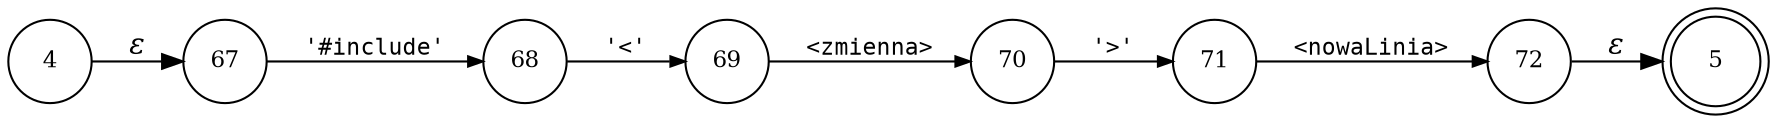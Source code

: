 digraph ATN {
rankdir=LR;
s5[fontsize=11, label="5", shape=doublecircle, fixedsize=true, width=.6];
s67[fontsize=11,label="67", shape=circle, fixedsize=true, width=.55, peripheries=1];
s4[fontsize=11,label="4", shape=circle, fixedsize=true, width=.55, peripheries=1];
s68[fontsize=11,label="68", shape=circle, fixedsize=true, width=.55, peripheries=1];
s69[fontsize=11,label="69", shape=circle, fixedsize=true, width=.55, peripheries=1];
s70[fontsize=11,label="70", shape=circle, fixedsize=true, width=.55, peripheries=1];
s71[fontsize=11,label="71", shape=circle, fixedsize=true, width=.55, peripheries=1];
s72[fontsize=11,label="72", shape=circle, fixedsize=true, width=.55, peripheries=1];
s4 -> s67 [fontname="Times-Italic", label="&epsilon;"];
s67 -> s68 [fontsize=11, fontname="Courier", arrowsize=.7, label = "'#include'", arrowhead = normal];
s68 -> s69 [fontsize=11, fontname="Courier", arrowsize=.7, label = "'<'", arrowhead = normal];
s69 -> s70 [fontsize=11, fontname="Courier", arrowsize=.7, label = "<zmienna>", arrowhead = normal];
s70 -> s71 [fontsize=11, fontname="Courier", arrowsize=.7, label = "'>'", arrowhead = normal];
s71 -> s72 [fontsize=11, fontname="Courier", arrowsize=.7, label = "<nowaLinia>", arrowhead = normal];
s72 -> s5 [fontname="Times-Italic", label="&epsilon;"];
}
